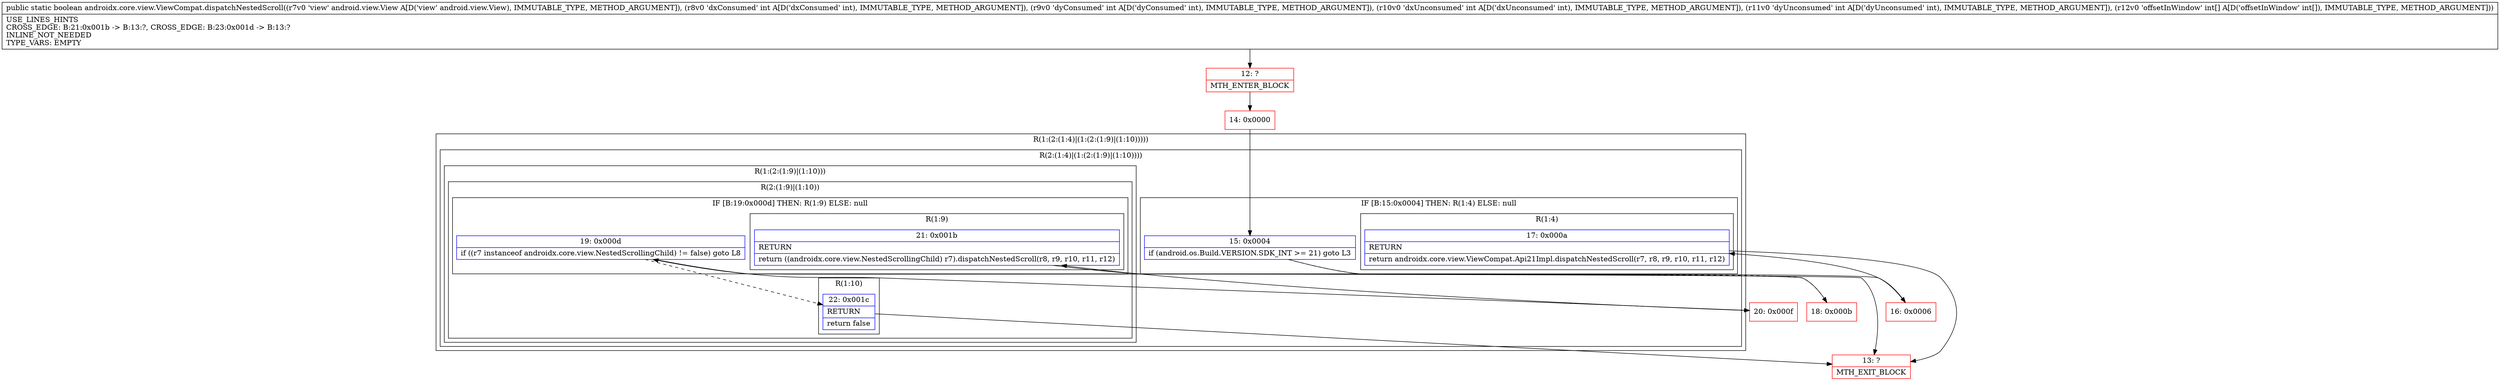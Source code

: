digraph "CFG forandroidx.core.view.ViewCompat.dispatchNestedScroll(Landroid\/view\/View;IIII[I)Z" {
subgraph cluster_Region_1606095405 {
label = "R(1:(2:(1:4)|(1:(2:(1:9)|(1:10)))))";
node [shape=record,color=blue];
subgraph cluster_Region_189008094 {
label = "R(2:(1:4)|(1:(2:(1:9)|(1:10))))";
node [shape=record,color=blue];
subgraph cluster_IfRegion_1661454822 {
label = "IF [B:15:0x0004] THEN: R(1:4) ELSE: null";
node [shape=record,color=blue];
Node_15 [shape=record,label="{15\:\ 0x0004|if (android.os.Build.VERSION.SDK_INT \>= 21) goto L3\l}"];
subgraph cluster_Region_1169345276 {
label = "R(1:4)";
node [shape=record,color=blue];
Node_17 [shape=record,label="{17\:\ 0x000a|RETURN\l|return androidx.core.view.ViewCompat.Api21Impl.dispatchNestedScroll(r7, r8, r9, r10, r11, r12)\l}"];
}
}
subgraph cluster_Region_1117753885 {
label = "R(1:(2:(1:9)|(1:10)))";
node [shape=record,color=blue];
subgraph cluster_Region_1773559912 {
label = "R(2:(1:9)|(1:10))";
node [shape=record,color=blue];
subgraph cluster_IfRegion_883153985 {
label = "IF [B:19:0x000d] THEN: R(1:9) ELSE: null";
node [shape=record,color=blue];
Node_19 [shape=record,label="{19\:\ 0x000d|if ((r7 instanceof androidx.core.view.NestedScrollingChild) != false) goto L8\l}"];
subgraph cluster_Region_1737823491 {
label = "R(1:9)";
node [shape=record,color=blue];
Node_21 [shape=record,label="{21\:\ 0x001b|RETURN\l|return ((androidx.core.view.NestedScrollingChild) r7).dispatchNestedScroll(r8, r9, r10, r11, r12)\l}"];
}
}
subgraph cluster_Region_1495563414 {
label = "R(1:10)";
node [shape=record,color=blue];
Node_22 [shape=record,label="{22\:\ 0x001c|RETURN\l|return false\l}"];
}
}
}
}
}
Node_12 [shape=record,color=red,label="{12\:\ ?|MTH_ENTER_BLOCK\l}"];
Node_14 [shape=record,color=red,label="{14\:\ 0x0000}"];
Node_16 [shape=record,color=red,label="{16\:\ 0x0006}"];
Node_13 [shape=record,color=red,label="{13\:\ ?|MTH_EXIT_BLOCK\l}"];
Node_18 [shape=record,color=red,label="{18\:\ 0x000b}"];
Node_20 [shape=record,color=red,label="{20\:\ 0x000f}"];
MethodNode[shape=record,label="{public static boolean androidx.core.view.ViewCompat.dispatchNestedScroll((r7v0 'view' android.view.View A[D('view' android.view.View), IMMUTABLE_TYPE, METHOD_ARGUMENT]), (r8v0 'dxConsumed' int A[D('dxConsumed' int), IMMUTABLE_TYPE, METHOD_ARGUMENT]), (r9v0 'dyConsumed' int A[D('dyConsumed' int), IMMUTABLE_TYPE, METHOD_ARGUMENT]), (r10v0 'dxUnconsumed' int A[D('dxUnconsumed' int), IMMUTABLE_TYPE, METHOD_ARGUMENT]), (r11v0 'dyUnconsumed' int A[D('dyUnconsumed' int), IMMUTABLE_TYPE, METHOD_ARGUMENT]), (r12v0 'offsetInWindow' int[] A[D('offsetInWindow' int[]), IMMUTABLE_TYPE, METHOD_ARGUMENT]))  | USE_LINES_HINTS\lCROSS_EDGE: B:21:0x001b \-\> B:13:?, CROSS_EDGE: B:23:0x001d \-\> B:13:?\lINLINE_NOT_NEEDED\lTYPE_VARS: EMPTY\l}"];
MethodNode -> Node_12;Node_15 -> Node_16;
Node_15 -> Node_18[style=dashed];
Node_17 -> Node_13;
Node_19 -> Node_20;
Node_19 -> Node_22[style=dashed];
Node_21 -> Node_13;
Node_22 -> Node_13;
Node_12 -> Node_14;
Node_14 -> Node_15;
Node_16 -> Node_17;
Node_18 -> Node_19;
Node_20 -> Node_21;
}

